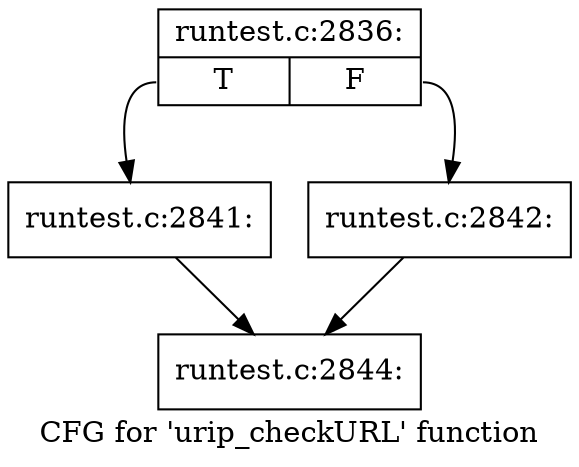digraph "CFG for 'urip_checkURL' function" {
	label="CFG for 'urip_checkURL' function";

	Node0x428d4a0 [shape=record,label="{runtest.c:2836:|{<s0>T|<s1>F}}"];
	Node0x428d4a0:s0 -> Node0x40ab740;
	Node0x428d4a0:s1 -> Node0x41e4b30;
	Node0x40ab740 [shape=record,label="{runtest.c:2841:}"];
	Node0x40ab740 -> Node0x41e5250;
	Node0x41e4b30 [shape=record,label="{runtest.c:2842:}"];
	Node0x41e4b30 -> Node0x41e5250;
	Node0x41e5250 [shape=record,label="{runtest.c:2844:}"];
}
